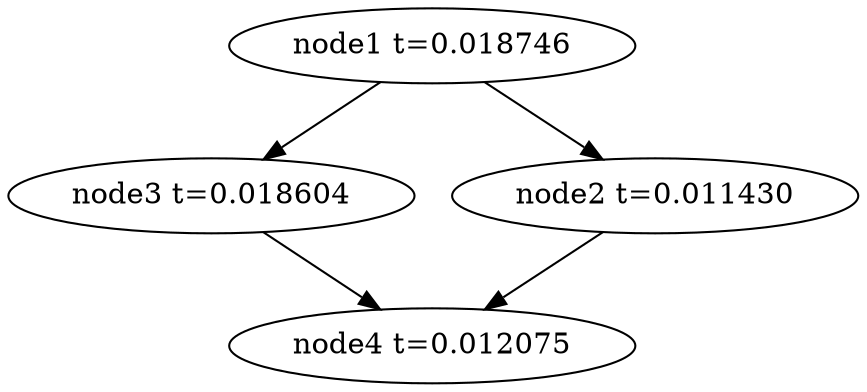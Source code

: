 digraph g{
	node4[label="node4 t=0.012075"]
	node3 -> node4
	node3[label="node3 t=0.018604"];
	node2 -> node4
	node2[label="node2 t=0.011430"];
	node1 -> node3
	node1 -> node2
	node1[label="node1 t=0.018746"];
}
